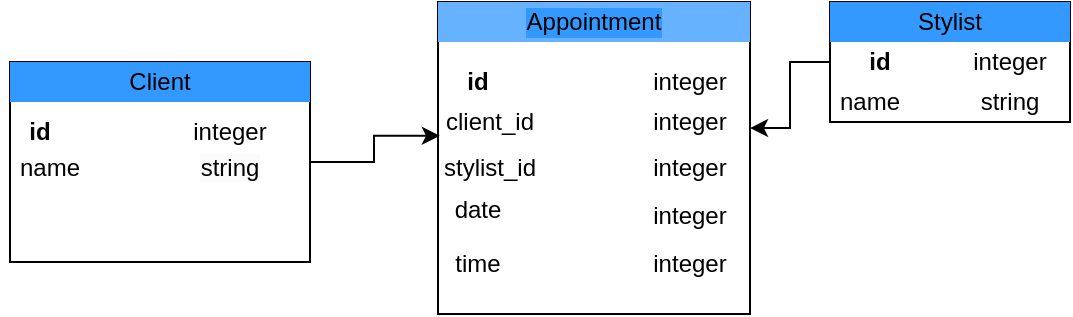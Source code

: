 <mxfile pages="1">
    <diagram id="IOaM9t_JLHqZJk_0bNqH" name="Page-1">
        <mxGraphModel dx="552" dy="508" grid="1" gridSize="10" guides="1" tooltips="1" connect="1" arrows="1" fold="1" page="1" pageScale="1" pageWidth="850" pageHeight="1100" background="#FFFFFF" math="0" shadow="0">
            <root>
                <mxCell id="0"/>
                <mxCell id="1" parent="0"/>
                <mxCell id="66" style="edgeStyle=orthogonalEdgeStyle;rounded=0;orthogonalLoop=1;jettySize=auto;html=1;entryX=1;entryY=0.404;entryDx=0;entryDy=0;entryPerimeter=0;" parent="1" source="4" target="5" edge="1">
                    <mxGeometry relative="1" as="geometry"/>
                </mxCell>
                <mxCell id="4" value="" style="rounded=0;whiteSpace=wrap;html=1;fontStyle=1" parent="1" vertex="1">
                    <mxGeometry x="440" y="160" width="120" height="60" as="geometry"/>
                </mxCell>
                <mxCell id="5" value="" style="whiteSpace=wrap;html=1;aspect=fixed;" parent="1" vertex="1">
                    <mxGeometry x="244" y="160" width="156" height="156" as="geometry"/>
                </mxCell>
                <mxCell id="64" style="edgeStyle=orthogonalEdgeStyle;rounded=0;orthogonalLoop=1;jettySize=auto;html=1;entryX=0.006;entryY=0.429;entryDx=0;entryDy=0;entryPerimeter=0;" parent="1" source="6" target="5" edge="1">
                    <mxGeometry relative="1" as="geometry"/>
                </mxCell>
                <mxCell id="6" value="" style="rounded=0;whiteSpace=wrap;html=1;" parent="1" vertex="1">
                    <mxGeometry x="30" y="190" width="150" height="100" as="geometry"/>
                </mxCell>
                <mxCell id="9" value="" style="endArrow=classic;startArrow=classic;html=1;strokeColor=none;" parent="1" edge="1">
                    <mxGeometry width="50" height="50" relative="1" as="geometry">
                        <mxPoint x="150" y="180" as="sourcePoint"/>
                        <mxPoint x="150" y="230" as="targetPoint"/>
                        <Array as="points">
                            <mxPoint x="90" y="270"/>
                        </Array>
                    </mxGeometry>
                </mxCell>
                <mxCell id="21" value="Stylist" style="text;html=1;strokeColor=none;fillColor=#3399FF;align=center;verticalAlign=middle;whiteSpace=wrap;rounded=0;labelBackgroundColor=#3399FF;labelBorderColor=none;" parent="1" vertex="1">
                    <mxGeometry x="440" y="160" width="120" height="20" as="geometry"/>
                </mxCell>
                <mxCell id="22" value="Client" style="text;html=1;strokeColor=none;fillColor=#3399FF;align=center;verticalAlign=middle;whiteSpace=wrap;rounded=0;labelBackgroundColor=#3399FF;" parent="1" vertex="1">
                    <mxGeometry x="30" y="190" width="150" height="20" as="geometry"/>
                </mxCell>
                <mxCell id="23" value="Appointment" style="text;html=1;strokeColor=none;fillColor=#66B2FF;align=center;verticalAlign=middle;whiteSpace=wrap;rounded=0;labelBackgroundColor=#3399FF;" parent="1" vertex="1">
                    <mxGeometry x="244" y="160" width="156" height="20" as="geometry"/>
                </mxCell>
                <mxCell id="24" value="id" style="text;html=1;strokeColor=none;fillColor=none;align=center;verticalAlign=middle;whiteSpace=wrap;rounded=0;labelBackgroundColor=#FFFFFF;fontStyle=1" parent="1" vertex="1">
                    <mxGeometry x="450" y="180" width="30" height="20" as="geometry"/>
                </mxCell>
                <mxCell id="25" value="integer" style="text;html=1;strokeColor=none;fillColor=none;align=center;verticalAlign=middle;whiteSpace=wrap;rounded=0;labelBackgroundColor=#FFFFFF;" parent="1" vertex="1">
                    <mxGeometry x="510" y="180" width="40" height="20" as="geometry"/>
                </mxCell>
                <mxCell id="26" value="&lt;span style=&quot;font-weight: normal&quot;&gt;name&lt;/span&gt;" style="text;html=1;strokeColor=none;fillColor=none;align=center;verticalAlign=middle;whiteSpace=wrap;rounded=0;labelBackgroundColor=#FFFFFF;fontStyle=1" parent="1" vertex="1">
                    <mxGeometry x="440" y="200" width="40" height="20" as="geometry"/>
                </mxCell>
                <mxCell id="27" value="string" style="text;html=1;strokeColor=none;fillColor=none;align=center;verticalAlign=middle;whiteSpace=wrap;rounded=0;labelBackgroundColor=#FFFFFF;" parent="1" vertex="1">
                    <mxGeometry x="510" y="200" width="40" height="20" as="geometry"/>
                </mxCell>
                <mxCell id="28" value="integer" style="text;html=1;strokeColor=none;fillColor=none;align=center;verticalAlign=middle;whiteSpace=wrap;rounded=0;labelBackgroundColor=#FFFFFF;" parent="1" vertex="1">
                    <mxGeometry x="350" y="190" width="40" height="20" as="geometry"/>
                </mxCell>
                <mxCell id="30" value="&lt;b&gt;id&lt;/b&gt;" style="text;html=1;strokeColor=none;fillColor=none;align=center;verticalAlign=middle;whiteSpace=wrap;rounded=0;labelBackgroundColor=#FFFFFF;" parent="1" vertex="1">
                    <mxGeometry x="244" y="190" width="40" height="20" as="geometry"/>
                </mxCell>
                <mxCell id="31" value="&lt;b&gt;id&lt;/b&gt;" style="text;html=1;strokeColor=none;fillColor=none;align=center;verticalAlign=middle;whiteSpace=wrap;rounded=0;labelBackgroundColor=#FFFFFF;" parent="1" vertex="1">
                    <mxGeometry x="25" y="215" width="40" height="20" as="geometry"/>
                </mxCell>
                <mxCell id="32" value="integer" style="text;html=1;strokeColor=none;fillColor=none;align=center;verticalAlign=middle;whiteSpace=wrap;rounded=0;labelBackgroundColor=#FFFFFF;" parent="1" vertex="1">
                    <mxGeometry x="120" y="215" width="40" height="20" as="geometry"/>
                </mxCell>
                <mxCell id="33" value="client_id" style="text;html=1;strokeColor=none;fillColor=none;align=center;verticalAlign=middle;whiteSpace=wrap;rounded=0;labelBackgroundColor=#FFFFFF;" parent="1" vertex="1">
                    <mxGeometry x="250" y="210" width="40" height="20" as="geometry"/>
                </mxCell>
                <mxCell id="34" value="integer" style="text;html=1;strokeColor=none;fillColor=none;align=center;verticalAlign=middle;whiteSpace=wrap;rounded=0;labelBackgroundColor=#FFFFFF;" parent="1" vertex="1">
                    <mxGeometry x="350" y="210" width="40" height="20" as="geometry"/>
                </mxCell>
                <mxCell id="35" value="name" style="text;html=1;strokeColor=none;fillColor=none;align=center;verticalAlign=middle;whiteSpace=wrap;rounded=0;labelBackgroundColor=#FFFFFF;" parent="1" vertex="1">
                    <mxGeometry x="30" y="232.5" width="40" height="20" as="geometry"/>
                </mxCell>
                <mxCell id="36" value="&lt;span style=&quot;background-color: rgb(251, 251, 251);&quot;&gt;string&lt;/span&gt;" style="text;html=1;strokeColor=none;fillColor=none;align=center;verticalAlign=middle;whiteSpace=wrap;rounded=0;labelBackgroundColor=#FFFFFF;" parent="1" vertex="1">
                    <mxGeometry x="120" y="232.5" width="40" height="20" as="geometry"/>
                </mxCell>
                <mxCell id="47" value="date" style="text;html=1;strokeColor=none;fillColor=none;align=center;verticalAlign=middle;whiteSpace=wrap;rounded=0;" parent="1" vertex="1">
                    <mxGeometry x="244" y="250" width="40" height="27" as="geometry"/>
                </mxCell>
                <mxCell id="48" value="integer" style="text;html=1;strokeColor=none;fillColor=none;align=center;verticalAlign=middle;whiteSpace=wrap;rounded=0;" parent="1" vertex="1">
                    <mxGeometry x="350" y="257" width="40" height="20" as="geometry"/>
                </mxCell>
                <mxCell id="62" value="stylist_id" style="text;html=1;strokeColor=none;fillColor=none;align=center;verticalAlign=middle;whiteSpace=wrap;rounded=0;" parent="1" vertex="1">
                    <mxGeometry x="250" y="232.5" width="40" height="20" as="geometry"/>
                </mxCell>
                <mxCell id="63" value="integer" style="text;html=1;strokeColor=none;fillColor=none;align=center;verticalAlign=middle;whiteSpace=wrap;rounded=0;" parent="1" vertex="1">
                    <mxGeometry x="350" y="232.5" width="40" height="20" as="geometry"/>
                </mxCell>
                <mxCell id="69" value="time" style="text;html=1;strokeColor=none;fillColor=none;align=center;verticalAlign=middle;whiteSpace=wrap;rounded=0;" vertex="1" parent="1">
                    <mxGeometry x="244" y="277" width="40" height="27" as="geometry"/>
                </mxCell>
                <mxCell id="70" value="integer" style="text;html=1;strokeColor=none;fillColor=none;align=center;verticalAlign=middle;whiteSpace=wrap;rounded=0;" vertex="1" parent="1">
                    <mxGeometry x="350" y="280.5" width="40" height="20" as="geometry"/>
                </mxCell>
            </root>
        </mxGraphModel>
    </diagram>
</mxfile>